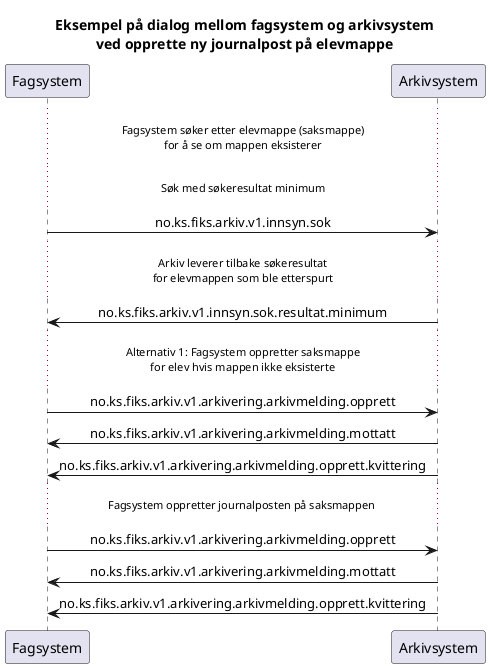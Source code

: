 @startuml
skinparam sequenceMessageAlign center 

title "Eksempel på dialog mellom fagsystem og arkivsystem\nved opprette ny journalpost på elevmappe"


participant Fagsystem as "Fagsystem"
participant Arkivsystem as "Arkivsystem"

...Fagsystem søker etter elevmappe (saksmappe)\nfor å se om mappen eksisterer...
...Søk med søkeresultat minimum...
Fagsystem -> Arkivsystem : no.ks.fiks.arkiv.v1.innsyn.sok


...Arkiv leverer tilbake søkeresultat\nfor elevmappen som ble etterspurt...
Fagsystem <- Arkivsystem : no.ks.fiks.arkiv.v1.innsyn.sok.resultat.minimum



...Alternativ 1: Fagsystem oppretter saksmappe\n for elev hvis mappen ikke eksisterte ...
Fagsystem -> Arkivsystem : no.ks.fiks.arkiv.v1.arkivering.arkivmelding.opprett
Fagsystem <- Arkivsystem : no.ks.fiks.arkiv.v1.arkivering.arkivmelding.mottatt
Fagsystem <- Arkivsystem : no.ks.fiks.arkiv.v1.arkivering.arkivmelding.opprett.kvittering

...Fagsystem oppretter journalposten på saksmappen ...
Fagsystem -> Arkivsystem : no.ks.fiks.arkiv.v1.arkivering.arkivmelding.opprett
Fagsystem <- Arkivsystem : no.ks.fiks.arkiv.v1.arkivering.arkivmelding.mottatt
Fagsystem <- Arkivsystem : no.ks.fiks.arkiv.v1.arkivering.arkivmelding.opprett.kvittering
@enduml